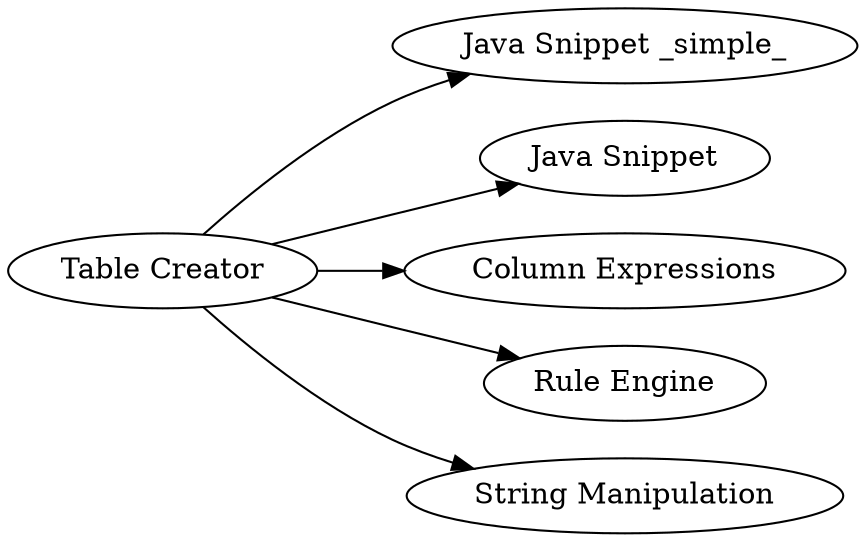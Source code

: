 digraph {
	1 -> 8
	1 -> 9
	1 -> 6
	1 -> 2
	1 -> 7
	1 [label="Table Creator"]
	7 [label="String Manipulation"]
	9 [label="Java Snippet"]
	6 [label="Column Expressions"]
	8 [label="Java Snippet _simple_"]
	2 [label="Rule Engine"]
	rankdir=LR
}

